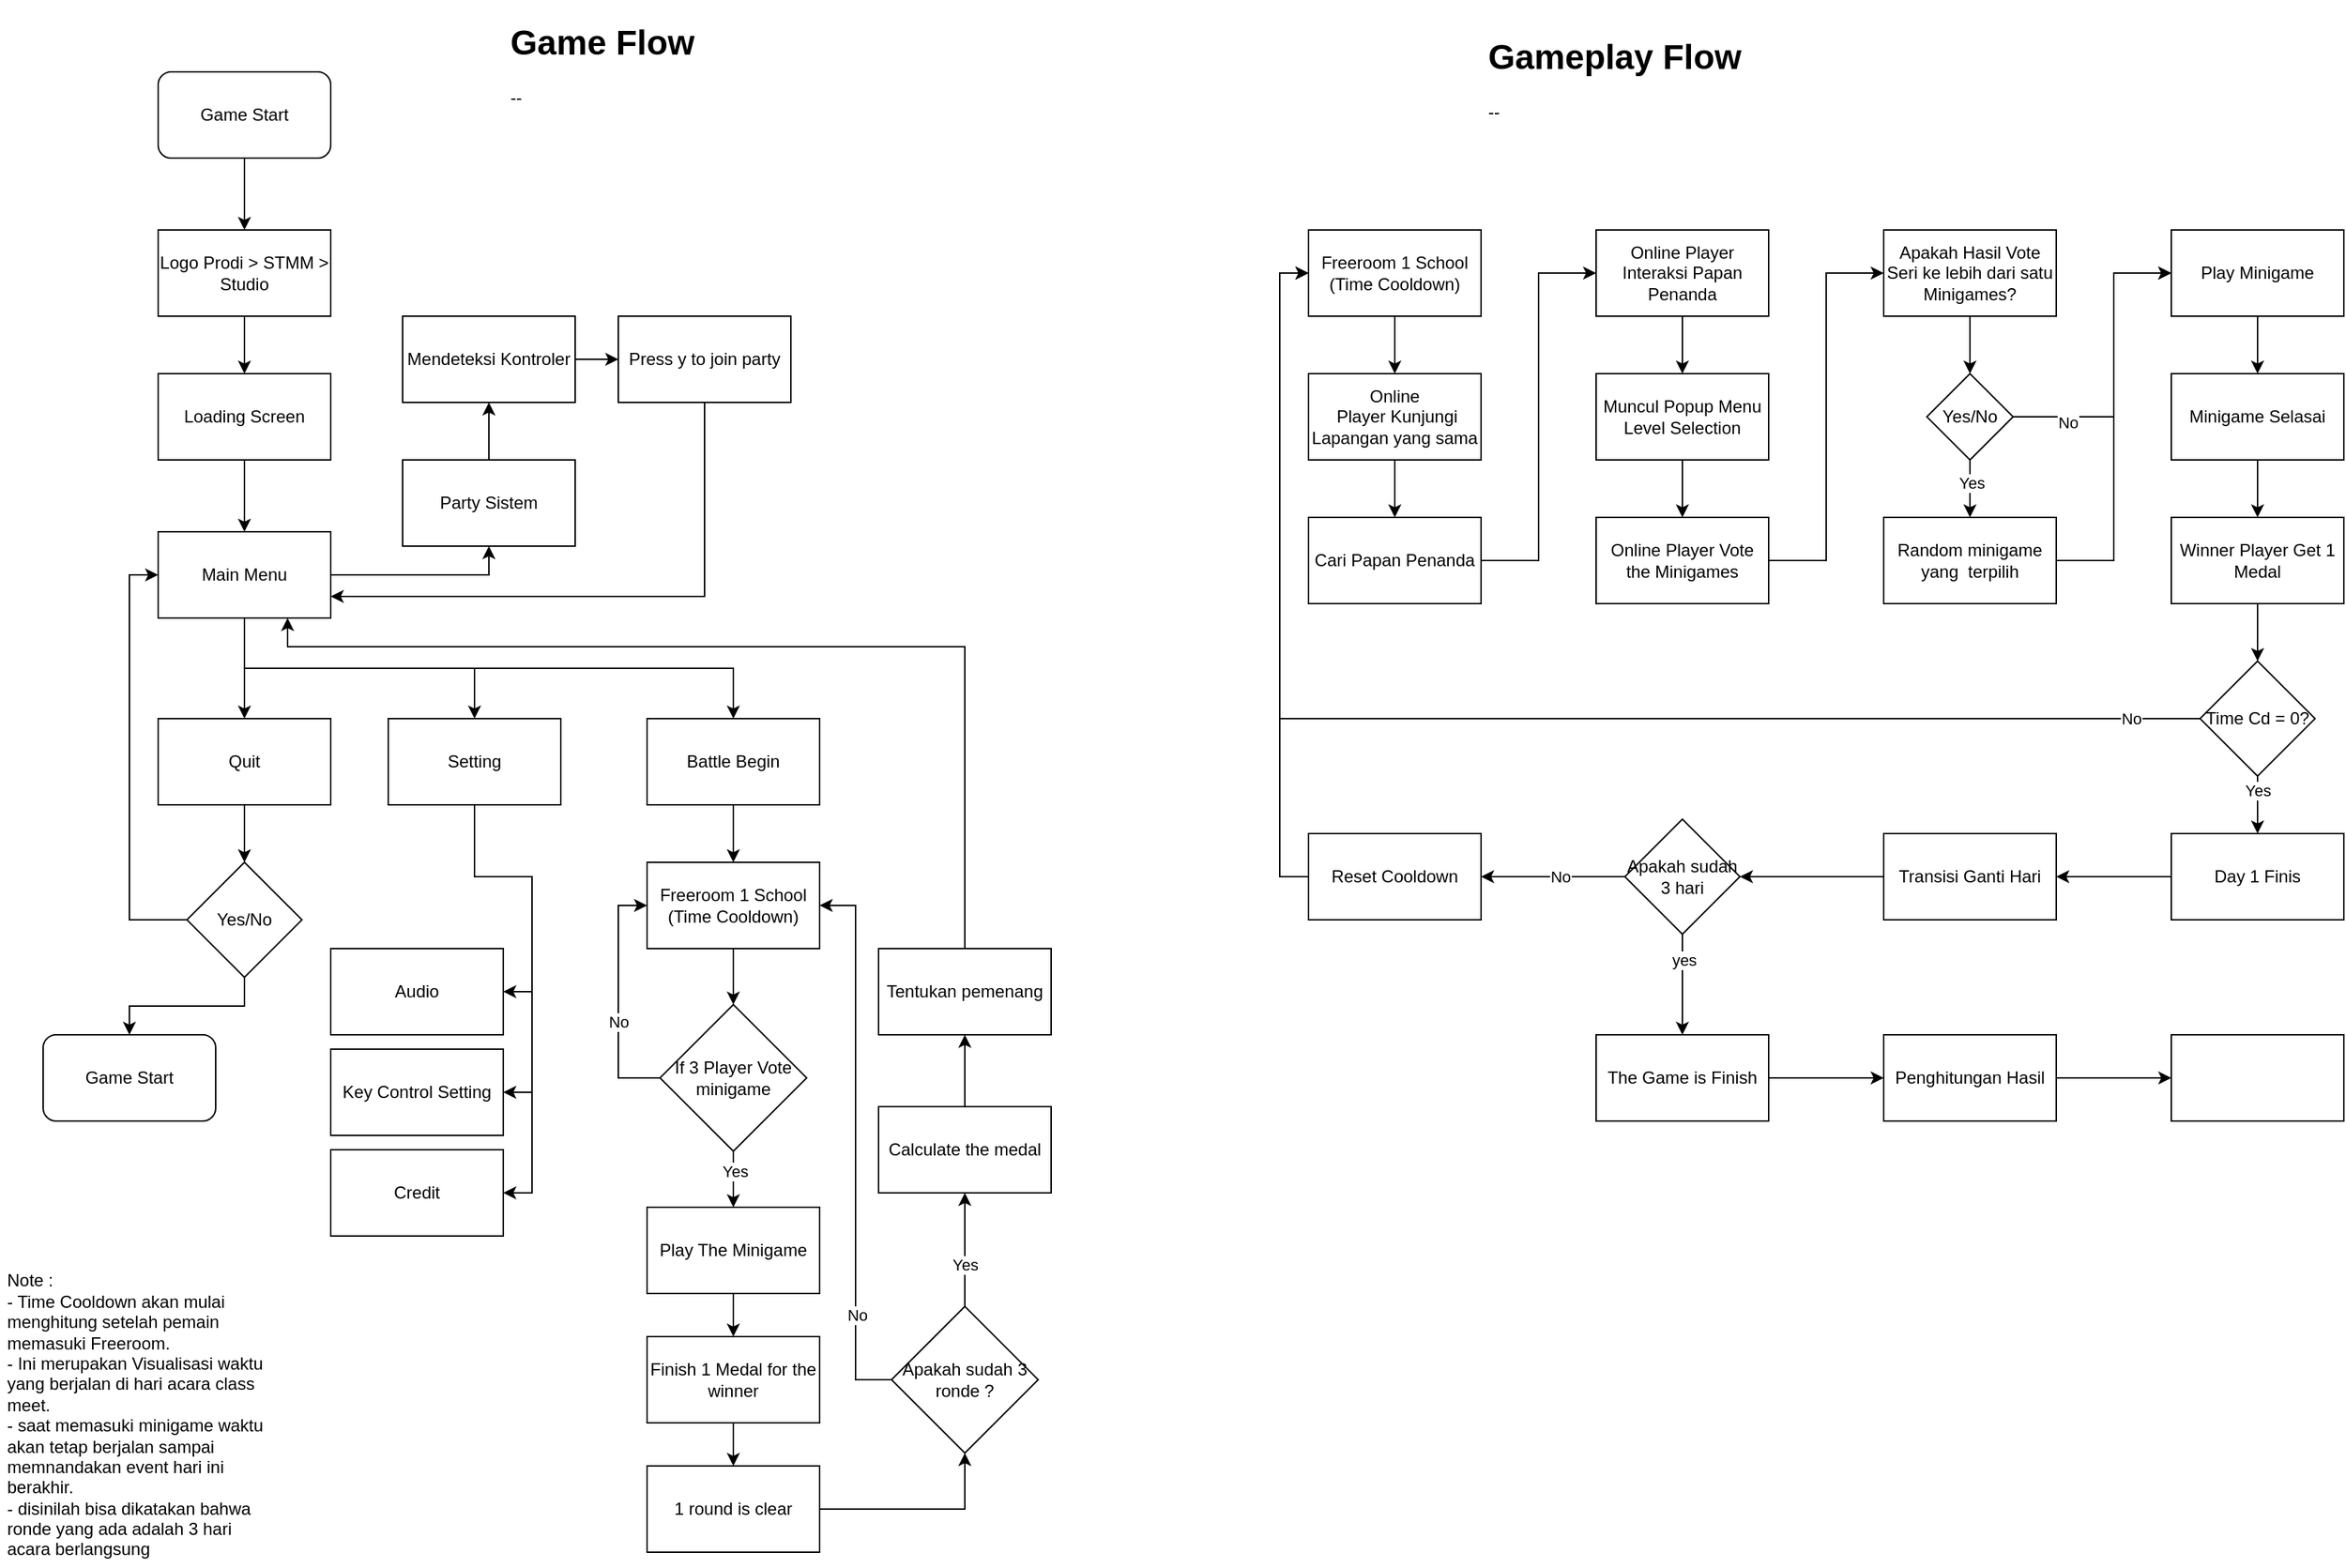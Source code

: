 <mxfile version="23.1.0" type="github">
  <diagram name="Page-1" id="PAmlABkw8AqGcg0zfsbD">
    <mxGraphModel dx="1035" dy="522" grid="1" gridSize="10" guides="1" tooltips="1" connect="1" arrows="1" fold="1" page="1" pageScale="1" pageWidth="850" pageHeight="1100" math="0" shadow="0">
      <root>
        <mxCell id="0" />
        <mxCell id="1" parent="0" />
        <mxCell id="R9gAzU4-4KS_lakZ7gdE-11" value="" style="edgeStyle=orthogonalEdgeStyle;rounded=0;orthogonalLoop=1;jettySize=auto;html=1;" parent="1" source="R9gAzU4-4KS_lakZ7gdE-1" target="R9gAzU4-4KS_lakZ7gdE-2" edge="1">
          <mxGeometry relative="1" as="geometry" />
        </mxCell>
        <mxCell id="R9gAzU4-4KS_lakZ7gdE-1" value="Game Start" style="rounded=1;whiteSpace=wrap;html=1;" parent="1" vertex="1">
          <mxGeometry x="120" y="50" width="120" height="60" as="geometry" />
        </mxCell>
        <mxCell id="R9gAzU4-4KS_lakZ7gdE-12" value="" style="edgeStyle=orthogonalEdgeStyle;rounded=0;orthogonalLoop=1;jettySize=auto;html=1;" parent="1" source="R9gAzU4-4KS_lakZ7gdE-2" target="R9gAzU4-4KS_lakZ7gdE-3" edge="1">
          <mxGeometry relative="1" as="geometry" />
        </mxCell>
        <mxCell id="R9gAzU4-4KS_lakZ7gdE-2" value="Logo Prodi &amp;gt; STMM &amp;gt; Studio" style="rounded=0;whiteSpace=wrap;html=1;" parent="1" vertex="1">
          <mxGeometry x="120" y="160" width="120" height="60" as="geometry" />
        </mxCell>
        <mxCell id="R9gAzU4-4KS_lakZ7gdE-13" value="" style="edgeStyle=orthogonalEdgeStyle;rounded=0;orthogonalLoop=1;jettySize=auto;html=1;" parent="1" source="R9gAzU4-4KS_lakZ7gdE-3" target="R9gAzU4-4KS_lakZ7gdE-4" edge="1">
          <mxGeometry relative="1" as="geometry" />
        </mxCell>
        <mxCell id="R9gAzU4-4KS_lakZ7gdE-3" value="Loading Screen" style="rounded=0;whiteSpace=wrap;html=1;" parent="1" vertex="1">
          <mxGeometry x="120" y="260" width="120" height="60" as="geometry" />
        </mxCell>
        <mxCell id="R9gAzU4-4KS_lakZ7gdE-14" value="" style="edgeStyle=orthogonalEdgeStyle;rounded=0;orthogonalLoop=1;jettySize=auto;html=1;" parent="1" source="R9gAzU4-4KS_lakZ7gdE-4" target="R9gAzU4-4KS_lakZ7gdE-5" edge="1">
          <mxGeometry relative="1" as="geometry" />
        </mxCell>
        <mxCell id="R9gAzU4-4KS_lakZ7gdE-23" style="edgeStyle=orthogonalEdgeStyle;rounded=0;orthogonalLoop=1;jettySize=auto;html=1;exitX=0.5;exitY=1;exitDx=0;exitDy=0;entryX=0.5;entryY=0;entryDx=0;entryDy=0;" parent="1" source="R9gAzU4-4KS_lakZ7gdE-4" target="R9gAzU4-4KS_lakZ7gdE-15" edge="1">
          <mxGeometry relative="1" as="geometry" />
        </mxCell>
        <mxCell id="R9gAzU4-4KS_lakZ7gdE-26" style="edgeStyle=orthogonalEdgeStyle;rounded=0;orthogonalLoop=1;jettySize=auto;html=1;exitX=1;exitY=0.5;exitDx=0;exitDy=0;entryX=0.5;entryY=1;entryDx=0;entryDy=0;" parent="1" source="R9gAzU4-4KS_lakZ7gdE-4" target="R9gAzU4-4KS_lakZ7gdE-24" edge="1">
          <mxGeometry relative="1" as="geometry" />
        </mxCell>
        <mxCell id="R9gAzU4-4KS_lakZ7gdE-36" style="edgeStyle=orthogonalEdgeStyle;rounded=0;orthogonalLoop=1;jettySize=auto;html=1;exitX=0.5;exitY=1;exitDx=0;exitDy=0;entryX=0.5;entryY=0;entryDx=0;entryDy=0;" parent="1" source="R9gAzU4-4KS_lakZ7gdE-4" target="R9gAzU4-4KS_lakZ7gdE-35" edge="1">
          <mxGeometry relative="1" as="geometry" />
        </mxCell>
        <mxCell id="R9gAzU4-4KS_lakZ7gdE-4" value="Main Menu" style="rounded=0;whiteSpace=wrap;html=1;" parent="1" vertex="1">
          <mxGeometry x="120" y="370" width="120" height="60" as="geometry" />
        </mxCell>
        <mxCell id="R9gAzU4-4KS_lakZ7gdE-9" style="edgeStyle=orthogonalEdgeStyle;rounded=0;orthogonalLoop=1;jettySize=auto;html=1;" parent="1" source="R9gAzU4-4KS_lakZ7gdE-5" target="R9gAzU4-4KS_lakZ7gdE-6" edge="1">
          <mxGeometry relative="1" as="geometry" />
        </mxCell>
        <mxCell id="R9gAzU4-4KS_lakZ7gdE-5" value="Quit" style="rounded=0;whiteSpace=wrap;html=1;" parent="1" vertex="1">
          <mxGeometry x="120" y="500" width="120" height="60" as="geometry" />
        </mxCell>
        <mxCell id="R9gAzU4-4KS_lakZ7gdE-8" style="edgeStyle=orthogonalEdgeStyle;rounded=0;orthogonalLoop=1;jettySize=auto;html=1;entryX=0.5;entryY=0;entryDx=0;entryDy=0;" parent="1" source="R9gAzU4-4KS_lakZ7gdE-6" target="R9gAzU4-4KS_lakZ7gdE-7" edge="1">
          <mxGeometry relative="1" as="geometry" />
        </mxCell>
        <mxCell id="R9gAzU4-4KS_lakZ7gdE-10" style="edgeStyle=orthogonalEdgeStyle;rounded=0;orthogonalLoop=1;jettySize=auto;html=1;exitX=0;exitY=0.5;exitDx=0;exitDy=0;entryX=0;entryY=0.5;entryDx=0;entryDy=0;" parent="1" source="R9gAzU4-4KS_lakZ7gdE-6" target="R9gAzU4-4KS_lakZ7gdE-4" edge="1">
          <mxGeometry relative="1" as="geometry" />
        </mxCell>
        <mxCell id="R9gAzU4-4KS_lakZ7gdE-6" value="Yes/No" style="rhombus;whiteSpace=wrap;html=1;" parent="1" vertex="1">
          <mxGeometry x="140" y="600" width="80" height="80" as="geometry" />
        </mxCell>
        <mxCell id="R9gAzU4-4KS_lakZ7gdE-7" value="Game Start" style="rounded=1;whiteSpace=wrap;html=1;" parent="1" vertex="1">
          <mxGeometry x="40" y="720" width="120" height="60" as="geometry" />
        </mxCell>
        <mxCell id="R9gAzU4-4KS_lakZ7gdE-20" style="edgeStyle=orthogonalEdgeStyle;rounded=0;orthogonalLoop=1;jettySize=auto;html=1;exitX=0.5;exitY=1;exitDx=0;exitDy=0;entryX=1;entryY=0.5;entryDx=0;entryDy=0;" parent="1" source="R9gAzU4-4KS_lakZ7gdE-15" target="R9gAzU4-4KS_lakZ7gdE-16" edge="1">
          <mxGeometry relative="1" as="geometry" />
        </mxCell>
        <mxCell id="R9gAzU4-4KS_lakZ7gdE-21" style="edgeStyle=orthogonalEdgeStyle;rounded=0;orthogonalLoop=1;jettySize=auto;html=1;exitX=0.5;exitY=1;exitDx=0;exitDy=0;entryX=1;entryY=0.5;entryDx=0;entryDy=0;" parent="1" source="R9gAzU4-4KS_lakZ7gdE-15" target="R9gAzU4-4KS_lakZ7gdE-17" edge="1">
          <mxGeometry relative="1" as="geometry">
            <Array as="points">
              <mxPoint x="340" y="610" />
              <mxPoint x="380" y="610" />
              <mxPoint x="380" y="760" />
            </Array>
          </mxGeometry>
        </mxCell>
        <mxCell id="R9gAzU4-4KS_lakZ7gdE-22" style="edgeStyle=orthogonalEdgeStyle;rounded=0;orthogonalLoop=1;jettySize=auto;html=1;exitX=0.5;exitY=1;exitDx=0;exitDy=0;entryX=1;entryY=0.5;entryDx=0;entryDy=0;" parent="1" source="R9gAzU4-4KS_lakZ7gdE-15" target="R9gAzU4-4KS_lakZ7gdE-18" edge="1">
          <mxGeometry relative="1" as="geometry">
            <Array as="points">
              <mxPoint x="340" y="610" />
              <mxPoint x="380" y="610" />
              <mxPoint x="380" y="830" />
            </Array>
          </mxGeometry>
        </mxCell>
        <mxCell id="R9gAzU4-4KS_lakZ7gdE-15" value="Setting" style="rounded=0;whiteSpace=wrap;html=1;" parent="1" vertex="1">
          <mxGeometry x="280" y="500" width="120" height="60" as="geometry" />
        </mxCell>
        <mxCell id="R9gAzU4-4KS_lakZ7gdE-16" value="Audio" style="rounded=0;whiteSpace=wrap;html=1;" parent="1" vertex="1">
          <mxGeometry x="240" y="660" width="120" height="60" as="geometry" />
        </mxCell>
        <mxCell id="R9gAzU4-4KS_lakZ7gdE-17" value="Key Control Setting" style="rounded=0;whiteSpace=wrap;html=1;" parent="1" vertex="1">
          <mxGeometry x="240" y="730" width="120" height="60" as="geometry" />
        </mxCell>
        <mxCell id="R9gAzU4-4KS_lakZ7gdE-18" value="Credit" style="rounded=0;whiteSpace=wrap;html=1;" parent="1" vertex="1">
          <mxGeometry x="240" y="800" width="120" height="60" as="geometry" />
        </mxCell>
        <mxCell id="R9gAzU4-4KS_lakZ7gdE-29" value="" style="edgeStyle=orthogonalEdgeStyle;rounded=0;orthogonalLoop=1;jettySize=auto;html=1;" parent="1" source="R9gAzU4-4KS_lakZ7gdE-24" target="R9gAzU4-4KS_lakZ7gdE-28" edge="1">
          <mxGeometry relative="1" as="geometry" />
        </mxCell>
        <mxCell id="R9gAzU4-4KS_lakZ7gdE-24" value="Party Sistem" style="rounded=0;whiteSpace=wrap;html=1;" parent="1" vertex="1">
          <mxGeometry x="290" y="320" width="120" height="60" as="geometry" />
        </mxCell>
        <mxCell id="R9gAzU4-4KS_lakZ7gdE-31" value="" style="edgeStyle=orthogonalEdgeStyle;rounded=0;orthogonalLoop=1;jettySize=auto;html=1;" parent="1" source="R9gAzU4-4KS_lakZ7gdE-28" target="R9gAzU4-4KS_lakZ7gdE-30" edge="1">
          <mxGeometry relative="1" as="geometry" />
        </mxCell>
        <mxCell id="R9gAzU4-4KS_lakZ7gdE-28" value="Mendeteksi Kontroler" style="rounded=0;whiteSpace=wrap;html=1;" parent="1" vertex="1">
          <mxGeometry x="290" y="220" width="120" height="60" as="geometry" />
        </mxCell>
        <mxCell id="R9gAzU4-4KS_lakZ7gdE-33" style="edgeStyle=orthogonalEdgeStyle;rounded=0;orthogonalLoop=1;jettySize=auto;html=1;exitX=0.5;exitY=1;exitDx=0;exitDy=0;entryX=1;entryY=0.75;entryDx=0;entryDy=0;" parent="1" source="R9gAzU4-4KS_lakZ7gdE-30" target="R9gAzU4-4KS_lakZ7gdE-4" edge="1">
          <mxGeometry relative="1" as="geometry" />
        </mxCell>
        <mxCell id="R9gAzU4-4KS_lakZ7gdE-30" value="Press y to join party" style="rounded=0;whiteSpace=wrap;html=1;" parent="1" vertex="1">
          <mxGeometry x="440" y="220" width="120" height="60" as="geometry" />
        </mxCell>
        <mxCell id="R9gAzU4-4KS_lakZ7gdE-42" value="" style="edgeStyle=orthogonalEdgeStyle;rounded=0;orthogonalLoop=1;jettySize=auto;html=1;" parent="1" source="R9gAzU4-4KS_lakZ7gdE-35" target="R9gAzU4-4KS_lakZ7gdE-37" edge="1">
          <mxGeometry relative="1" as="geometry" />
        </mxCell>
        <mxCell id="R9gAzU4-4KS_lakZ7gdE-35" value="Battle Begin" style="rounded=0;whiteSpace=wrap;html=1;" parent="1" vertex="1">
          <mxGeometry x="460" y="500" width="120" height="60" as="geometry" />
        </mxCell>
        <mxCell id="R9gAzU4-4KS_lakZ7gdE-43" value="" style="edgeStyle=orthogonalEdgeStyle;rounded=0;orthogonalLoop=1;jettySize=auto;html=1;" parent="1" source="R9gAzU4-4KS_lakZ7gdE-37" target="R9gAzU4-4KS_lakZ7gdE-39" edge="1">
          <mxGeometry relative="1" as="geometry" />
        </mxCell>
        <mxCell id="R9gAzU4-4KS_lakZ7gdE-37" value="Freeroom 1 School&lt;br&gt;(Time Cooldown)" style="rounded=0;whiteSpace=wrap;html=1;" parent="1" vertex="1">
          <mxGeometry x="460" y="600" width="120" height="60" as="geometry" />
        </mxCell>
        <mxCell id="R9gAzU4-4KS_lakZ7gdE-40" style="edgeStyle=orthogonalEdgeStyle;rounded=0;orthogonalLoop=1;jettySize=auto;html=1;exitX=0;exitY=0.5;exitDx=0;exitDy=0;entryX=0;entryY=0.5;entryDx=0;entryDy=0;" parent="1" source="R9gAzU4-4KS_lakZ7gdE-39" target="R9gAzU4-4KS_lakZ7gdE-37" edge="1">
          <mxGeometry relative="1" as="geometry" />
        </mxCell>
        <mxCell id="R9gAzU4-4KS_lakZ7gdE-41" value="No" style="edgeLabel;html=1;align=center;verticalAlign=middle;resizable=0;points=[];" parent="R9gAzU4-4KS_lakZ7gdE-40" vertex="1" connectable="0">
          <mxGeometry x="-0.195" relative="1" as="geometry">
            <mxPoint as="offset" />
          </mxGeometry>
        </mxCell>
        <mxCell id="R9gAzU4-4KS_lakZ7gdE-45" value="" style="edgeStyle=orthogonalEdgeStyle;rounded=0;orthogonalLoop=1;jettySize=auto;html=1;" parent="1" source="R9gAzU4-4KS_lakZ7gdE-39" target="R9gAzU4-4KS_lakZ7gdE-44" edge="1">
          <mxGeometry relative="1" as="geometry" />
        </mxCell>
        <mxCell id="R9gAzU4-4KS_lakZ7gdE-46" value="Yes" style="edgeLabel;html=1;align=center;verticalAlign=middle;resizable=0;points=[];" parent="R9gAzU4-4KS_lakZ7gdE-45" vertex="1" connectable="0">
          <mxGeometry x="-0.286" y="1" relative="1" as="geometry">
            <mxPoint y="-1" as="offset" />
          </mxGeometry>
        </mxCell>
        <mxCell id="R9gAzU4-4KS_lakZ7gdE-39" value="If 3 Player Vote minigame" style="rhombus;whiteSpace=wrap;html=1;" parent="1" vertex="1">
          <mxGeometry x="469" y="699" width="102" height="102" as="geometry" />
        </mxCell>
        <mxCell id="R9gAzU4-4KS_lakZ7gdE-48" value="" style="edgeStyle=orthogonalEdgeStyle;rounded=0;orthogonalLoop=1;jettySize=auto;html=1;" parent="1" source="R9gAzU4-4KS_lakZ7gdE-44" target="R9gAzU4-4KS_lakZ7gdE-47" edge="1">
          <mxGeometry relative="1" as="geometry" />
        </mxCell>
        <mxCell id="R9gAzU4-4KS_lakZ7gdE-44" value="Play The Minigame" style="rounded=0;whiteSpace=wrap;html=1;" parent="1" vertex="1">
          <mxGeometry x="460" y="840" width="120" height="60" as="geometry" />
        </mxCell>
        <mxCell id="R9gAzU4-4KS_lakZ7gdE-50" value="" style="edgeStyle=orthogonalEdgeStyle;rounded=0;orthogonalLoop=1;jettySize=auto;html=1;" parent="1" source="R9gAzU4-4KS_lakZ7gdE-47" target="R9gAzU4-4KS_lakZ7gdE-49" edge="1">
          <mxGeometry relative="1" as="geometry" />
        </mxCell>
        <mxCell id="R9gAzU4-4KS_lakZ7gdE-47" value="Finish 1 Medal for the winner" style="whiteSpace=wrap;html=1;rounded=0;" parent="1" vertex="1">
          <mxGeometry x="460" y="930" width="120" height="60" as="geometry" />
        </mxCell>
        <mxCell id="R9gAzU4-4KS_lakZ7gdE-52" style="edgeStyle=orthogonalEdgeStyle;rounded=0;orthogonalLoop=1;jettySize=auto;html=1;exitX=1;exitY=0.5;exitDx=0;exitDy=0;entryX=0.5;entryY=1;entryDx=0;entryDy=0;" parent="1" source="R9gAzU4-4KS_lakZ7gdE-49" target="R9gAzU4-4KS_lakZ7gdE-51" edge="1">
          <mxGeometry relative="1" as="geometry" />
        </mxCell>
        <mxCell id="R9gAzU4-4KS_lakZ7gdE-49" value="1 round is clear" style="whiteSpace=wrap;html=1;rounded=0;" parent="1" vertex="1">
          <mxGeometry x="460" y="1020" width="120" height="60" as="geometry" />
        </mxCell>
        <mxCell id="R9gAzU4-4KS_lakZ7gdE-53" style="edgeStyle=orthogonalEdgeStyle;rounded=0;orthogonalLoop=1;jettySize=auto;html=1;exitX=0;exitY=0.5;exitDx=0;exitDy=0;entryX=1;entryY=0.5;entryDx=0;entryDy=0;" parent="1" source="R9gAzU4-4KS_lakZ7gdE-51" target="R9gAzU4-4KS_lakZ7gdE-37" edge="1">
          <mxGeometry relative="1" as="geometry" />
        </mxCell>
        <mxCell id="R9gAzU4-4KS_lakZ7gdE-54" value="No" style="edgeLabel;html=1;align=center;verticalAlign=middle;resizable=0;points=[];" parent="R9gAzU4-4KS_lakZ7gdE-53" vertex="1" connectable="0">
          <mxGeometry x="-0.629" y="-1" relative="1" as="geometry">
            <mxPoint as="offset" />
          </mxGeometry>
        </mxCell>
        <mxCell id="R9gAzU4-4KS_lakZ7gdE-56" style="edgeStyle=orthogonalEdgeStyle;rounded=0;orthogonalLoop=1;jettySize=auto;html=1;exitX=0.5;exitY=0;exitDx=0;exitDy=0;entryX=0.5;entryY=1;entryDx=0;entryDy=0;" parent="1" source="R9gAzU4-4KS_lakZ7gdE-51" target="R9gAzU4-4KS_lakZ7gdE-55" edge="1">
          <mxGeometry relative="1" as="geometry" />
        </mxCell>
        <mxCell id="R9gAzU4-4KS_lakZ7gdE-60" value="Yes" style="edgeLabel;html=1;align=center;verticalAlign=middle;resizable=0;points=[];" parent="R9gAzU4-4KS_lakZ7gdE-56" vertex="1" connectable="0">
          <mxGeometry x="0.172" relative="1" as="geometry">
            <mxPoint y="17" as="offset" />
          </mxGeometry>
        </mxCell>
        <mxCell id="R9gAzU4-4KS_lakZ7gdE-51" value="Apakah sudah 3 ronde ?" style="rhombus;whiteSpace=wrap;html=1;" parent="1" vertex="1">
          <mxGeometry x="630" y="909" width="102" height="102" as="geometry" />
        </mxCell>
        <mxCell id="R9gAzU4-4KS_lakZ7gdE-58" value="" style="edgeStyle=orthogonalEdgeStyle;rounded=0;orthogonalLoop=1;jettySize=auto;html=1;" parent="1" source="R9gAzU4-4KS_lakZ7gdE-55" target="R9gAzU4-4KS_lakZ7gdE-57" edge="1">
          <mxGeometry relative="1" as="geometry" />
        </mxCell>
        <mxCell id="R9gAzU4-4KS_lakZ7gdE-55" value="Calculate the medal" style="rounded=0;whiteSpace=wrap;html=1;" parent="1" vertex="1">
          <mxGeometry x="621" y="770" width="120" height="60" as="geometry" />
        </mxCell>
        <mxCell id="R9gAzU4-4KS_lakZ7gdE-59" style="edgeStyle=orthogonalEdgeStyle;rounded=0;orthogonalLoop=1;jettySize=auto;html=1;exitX=0.5;exitY=0;exitDx=0;exitDy=0;entryX=0.75;entryY=1;entryDx=0;entryDy=0;" parent="1" source="R9gAzU4-4KS_lakZ7gdE-57" target="R9gAzU4-4KS_lakZ7gdE-4" edge="1">
          <mxGeometry relative="1" as="geometry">
            <Array as="points">
              <mxPoint x="681" y="450" />
              <mxPoint x="210" y="450" />
            </Array>
          </mxGeometry>
        </mxCell>
        <mxCell id="R9gAzU4-4KS_lakZ7gdE-57" value="Tentukan pemenang" style="rounded=0;whiteSpace=wrap;html=1;" parent="1" vertex="1">
          <mxGeometry x="621" y="660" width="120" height="60" as="geometry" />
        </mxCell>
        <mxCell id="R9gAzU4-4KS_lakZ7gdE-61" value="&lt;br&gt;Note : &lt;br&gt;- Time Cooldown akan mulai&amp;nbsp; &amp;nbsp; &amp;nbsp; menghitung setelah pemain memasuki Freeroom.&lt;br&gt;- Ini merupakan Visualisasi waktu yang berjalan di hari acara class meet.&lt;br&gt;- saat memasuki minigame waktu akan tetap berjalan sampai memnandakan event hari ini berakhir.&lt;br&gt;- disinilah bisa dikatakan bahwa ronde yang ada adalah 3 hari acara berlangsung&lt;br&gt;" style="text;html=1;strokeColor=none;fillColor=none;spacing=5;spacingTop=-20;whiteSpace=wrap;overflow=hidden;rounded=0;" parent="1" vertex="1">
          <mxGeometry x="10" y="880" width="190" height="210" as="geometry" />
        </mxCell>
        <mxCell id="R9gAzU4-4KS_lakZ7gdE-63" value="&lt;h1&gt;Game Flow&lt;/h1&gt;&lt;p&gt;--&lt;/p&gt;" style="text;html=1;strokeColor=none;fillColor=none;spacing=5;spacingTop=-20;whiteSpace=wrap;overflow=hidden;rounded=0;" parent="1" vertex="1">
          <mxGeometry x="360" y="10" width="190" height="70" as="geometry" />
        </mxCell>
        <mxCell id="dnqeTT22_9KrPis70-YO-4" value="" style="edgeStyle=orthogonalEdgeStyle;rounded=0;orthogonalLoop=1;jettySize=auto;html=1;" edge="1" parent="1" source="dnqeTT22_9KrPis70-YO-1" target="dnqeTT22_9KrPis70-YO-3">
          <mxGeometry relative="1" as="geometry" />
        </mxCell>
        <mxCell id="dnqeTT22_9KrPis70-YO-1" value="Freeroom 1 School&lt;br&gt;(Time Cooldown)" style="whiteSpace=wrap;html=1;rounded=0;" vertex="1" parent="1">
          <mxGeometry x="920" y="160" width="120" height="60" as="geometry" />
        </mxCell>
        <mxCell id="dnqeTT22_9KrPis70-YO-2" value="&lt;h1&gt;Gameplay Flow&lt;/h1&gt;&lt;p&gt;--&lt;/p&gt;" style="text;html=1;strokeColor=none;fillColor=none;spacing=5;spacingTop=-20;whiteSpace=wrap;overflow=hidden;rounded=0;" vertex="1" parent="1">
          <mxGeometry x="1040" y="20" width="190" height="70" as="geometry" />
        </mxCell>
        <mxCell id="dnqeTT22_9KrPis70-YO-6" value="" style="edgeStyle=orthogonalEdgeStyle;rounded=0;orthogonalLoop=1;jettySize=auto;html=1;" edge="1" parent="1" source="dnqeTT22_9KrPis70-YO-3" target="dnqeTT22_9KrPis70-YO-5">
          <mxGeometry relative="1" as="geometry" />
        </mxCell>
        <mxCell id="dnqeTT22_9KrPis70-YO-3" value="Online&lt;br&gt;&amp;nbsp;Player Kunjungi Lapangan yang sama" style="whiteSpace=wrap;html=1;rounded=0;" vertex="1" parent="1">
          <mxGeometry x="920" y="260" width="120" height="60" as="geometry" />
        </mxCell>
        <mxCell id="dnqeTT22_9KrPis70-YO-15" style="edgeStyle=orthogonalEdgeStyle;rounded=0;orthogonalLoop=1;jettySize=auto;html=1;exitX=1;exitY=0.5;exitDx=0;exitDy=0;entryX=0;entryY=0.5;entryDx=0;entryDy=0;" edge="1" parent="1" source="dnqeTT22_9KrPis70-YO-5" target="dnqeTT22_9KrPis70-YO-7">
          <mxGeometry relative="1" as="geometry" />
        </mxCell>
        <mxCell id="dnqeTT22_9KrPis70-YO-5" value="Cari Papan Penanda" style="whiteSpace=wrap;html=1;rounded=0;" vertex="1" parent="1">
          <mxGeometry x="920" y="360" width="120" height="60" as="geometry" />
        </mxCell>
        <mxCell id="dnqeTT22_9KrPis70-YO-10" value="" style="edgeStyle=orthogonalEdgeStyle;rounded=0;orthogonalLoop=1;jettySize=auto;html=1;" edge="1" parent="1" source="dnqeTT22_9KrPis70-YO-7" target="dnqeTT22_9KrPis70-YO-9">
          <mxGeometry relative="1" as="geometry" />
        </mxCell>
        <mxCell id="dnqeTT22_9KrPis70-YO-7" value="Online Player Interaksi Papan Penanda" style="whiteSpace=wrap;html=1;rounded=0;" vertex="1" parent="1">
          <mxGeometry x="1120" y="160" width="120" height="60" as="geometry" />
        </mxCell>
        <mxCell id="dnqeTT22_9KrPis70-YO-12" value="" style="edgeStyle=orthogonalEdgeStyle;rounded=0;orthogonalLoop=1;jettySize=auto;html=1;" edge="1" parent="1" source="dnqeTT22_9KrPis70-YO-9" target="dnqeTT22_9KrPis70-YO-11">
          <mxGeometry relative="1" as="geometry" />
        </mxCell>
        <mxCell id="dnqeTT22_9KrPis70-YO-9" value="Muncul Popup Menu Level Selection" style="whiteSpace=wrap;html=1;rounded=0;" vertex="1" parent="1">
          <mxGeometry x="1120" y="260" width="120" height="60" as="geometry" />
        </mxCell>
        <mxCell id="dnqeTT22_9KrPis70-YO-22" style="edgeStyle=orthogonalEdgeStyle;rounded=0;orthogonalLoop=1;jettySize=auto;html=1;exitX=1;exitY=0.5;exitDx=0;exitDy=0;entryX=0;entryY=0.5;entryDx=0;entryDy=0;" edge="1" parent="1" source="dnqeTT22_9KrPis70-YO-11" target="dnqeTT22_9KrPis70-YO-18">
          <mxGeometry relative="1" as="geometry" />
        </mxCell>
        <mxCell id="dnqeTT22_9KrPis70-YO-11" value="Online Player Vote the Minigames" style="whiteSpace=wrap;html=1;rounded=0;" vertex="1" parent="1">
          <mxGeometry x="1120" y="360" width="120" height="60" as="geometry" />
        </mxCell>
        <mxCell id="dnqeTT22_9KrPis70-YO-21" value="" style="edgeStyle=orthogonalEdgeStyle;rounded=0;orthogonalLoop=1;jettySize=auto;html=1;" edge="1" parent="1" source="dnqeTT22_9KrPis70-YO-18" target="dnqeTT22_9KrPis70-YO-20">
          <mxGeometry relative="1" as="geometry" />
        </mxCell>
        <mxCell id="dnqeTT22_9KrPis70-YO-18" value="Apakah Hasil Vote Seri ke lebih dari satu Minigames?" style="whiteSpace=wrap;html=1;rounded=0;" vertex="1" parent="1">
          <mxGeometry x="1320" y="160" width="120" height="60" as="geometry" />
        </mxCell>
        <mxCell id="dnqeTT22_9KrPis70-YO-24" value="" style="edgeStyle=orthogonalEdgeStyle;rounded=0;orthogonalLoop=1;jettySize=auto;html=1;" edge="1" parent="1" source="dnqeTT22_9KrPis70-YO-20" target="dnqeTT22_9KrPis70-YO-23">
          <mxGeometry relative="1" as="geometry" />
        </mxCell>
        <mxCell id="dnqeTT22_9KrPis70-YO-25" value="Yes" style="edgeLabel;html=1;align=center;verticalAlign=middle;resizable=0;points=[];" vertex="1" connectable="0" parent="dnqeTT22_9KrPis70-YO-24">
          <mxGeometry x="-0.2" y="1" relative="1" as="geometry">
            <mxPoint as="offset" />
          </mxGeometry>
        </mxCell>
        <mxCell id="dnqeTT22_9KrPis70-YO-29" style="edgeStyle=orthogonalEdgeStyle;rounded=0;orthogonalLoop=1;jettySize=auto;html=1;exitX=1;exitY=0.5;exitDx=0;exitDy=0;entryX=0;entryY=0.5;entryDx=0;entryDy=0;" edge="1" parent="1" source="dnqeTT22_9KrPis70-YO-20" target="dnqeTT22_9KrPis70-YO-27">
          <mxGeometry relative="1" as="geometry">
            <Array as="points">
              <mxPoint x="1480" y="290" />
              <mxPoint x="1480" y="190" />
            </Array>
          </mxGeometry>
        </mxCell>
        <mxCell id="dnqeTT22_9KrPis70-YO-30" value="No" style="edgeLabel;html=1;align=center;verticalAlign=middle;resizable=0;points=[];" vertex="1" connectable="0" parent="dnqeTT22_9KrPis70-YO-29">
          <mxGeometry x="-0.638" y="-4" relative="1" as="geometry">
            <mxPoint as="offset" />
          </mxGeometry>
        </mxCell>
        <mxCell id="dnqeTT22_9KrPis70-YO-20" value="Yes/No" style="rhombus;whiteSpace=wrap;html=1;rounded=0;" vertex="1" parent="1">
          <mxGeometry x="1350" y="260" width="60" height="60" as="geometry" />
        </mxCell>
        <mxCell id="dnqeTT22_9KrPis70-YO-28" style="edgeStyle=orthogonalEdgeStyle;rounded=0;orthogonalLoop=1;jettySize=auto;html=1;exitX=1;exitY=0.5;exitDx=0;exitDy=0;entryX=0;entryY=0.5;entryDx=0;entryDy=0;" edge="1" parent="1" source="dnqeTT22_9KrPis70-YO-23" target="dnqeTT22_9KrPis70-YO-27">
          <mxGeometry relative="1" as="geometry" />
        </mxCell>
        <mxCell id="dnqeTT22_9KrPis70-YO-23" value="Random minigame yang&amp;nbsp; terpilih" style="whiteSpace=wrap;html=1;rounded=0;" vertex="1" parent="1">
          <mxGeometry x="1320" y="360" width="120" height="60" as="geometry" />
        </mxCell>
        <mxCell id="dnqeTT22_9KrPis70-YO-32" value="" style="edgeStyle=orthogonalEdgeStyle;rounded=0;orthogonalLoop=1;jettySize=auto;html=1;" edge="1" parent="1" source="dnqeTT22_9KrPis70-YO-27" target="dnqeTT22_9KrPis70-YO-31">
          <mxGeometry relative="1" as="geometry" />
        </mxCell>
        <mxCell id="dnqeTT22_9KrPis70-YO-27" value="Play Minigame" style="whiteSpace=wrap;html=1;rounded=0;" vertex="1" parent="1">
          <mxGeometry x="1520" y="160" width="120" height="60" as="geometry" />
        </mxCell>
        <mxCell id="dnqeTT22_9KrPis70-YO-34" value="" style="edgeStyle=orthogonalEdgeStyle;rounded=0;orthogonalLoop=1;jettySize=auto;html=1;" edge="1" parent="1" source="dnqeTT22_9KrPis70-YO-31" target="dnqeTT22_9KrPis70-YO-33">
          <mxGeometry relative="1" as="geometry" />
        </mxCell>
        <mxCell id="dnqeTT22_9KrPis70-YO-31" value="Minigame Selasai" style="whiteSpace=wrap;html=1;rounded=0;" vertex="1" parent="1">
          <mxGeometry x="1520" y="260" width="120" height="60" as="geometry" />
        </mxCell>
        <mxCell id="dnqeTT22_9KrPis70-YO-38" value="" style="edgeStyle=orthogonalEdgeStyle;rounded=0;orthogonalLoop=1;jettySize=auto;html=1;" edge="1" parent="1" source="dnqeTT22_9KrPis70-YO-33" target="dnqeTT22_9KrPis70-YO-37">
          <mxGeometry relative="1" as="geometry" />
        </mxCell>
        <mxCell id="dnqeTT22_9KrPis70-YO-33" value="Winner Player Get 1 Medal" style="whiteSpace=wrap;html=1;rounded=0;" vertex="1" parent="1">
          <mxGeometry x="1520" y="360" width="120" height="60" as="geometry" />
        </mxCell>
        <mxCell id="dnqeTT22_9KrPis70-YO-39" style="edgeStyle=orthogonalEdgeStyle;rounded=0;orthogonalLoop=1;jettySize=auto;html=1;exitX=0;exitY=0.5;exitDx=0;exitDy=0;entryX=0;entryY=0.5;entryDx=0;entryDy=0;" edge="1" parent="1" source="dnqeTT22_9KrPis70-YO-37" target="dnqeTT22_9KrPis70-YO-1">
          <mxGeometry relative="1" as="geometry" />
        </mxCell>
        <mxCell id="dnqeTT22_9KrPis70-YO-41" value="No" style="edgeLabel;html=1;align=center;verticalAlign=middle;resizable=0;points=[];" vertex="1" connectable="0" parent="dnqeTT22_9KrPis70-YO-39">
          <mxGeometry x="-0.9" relative="1" as="geometry">
            <mxPoint as="offset" />
          </mxGeometry>
        </mxCell>
        <mxCell id="dnqeTT22_9KrPis70-YO-43" value="" style="edgeStyle=orthogonalEdgeStyle;rounded=0;orthogonalLoop=1;jettySize=auto;html=1;" edge="1" parent="1" source="dnqeTT22_9KrPis70-YO-37" target="dnqeTT22_9KrPis70-YO-42">
          <mxGeometry relative="1" as="geometry" />
        </mxCell>
        <mxCell id="dnqeTT22_9KrPis70-YO-45" value="Yes" style="edgeLabel;html=1;align=center;verticalAlign=middle;resizable=0;points=[];" vertex="1" connectable="0" parent="dnqeTT22_9KrPis70-YO-43">
          <mxGeometry x="-0.508" relative="1" as="geometry">
            <mxPoint as="offset" />
          </mxGeometry>
        </mxCell>
        <mxCell id="dnqeTT22_9KrPis70-YO-37" value="Time Cd&amp;nbsp;= 0?" style="rhombus;whiteSpace=wrap;html=1;rounded=0;" vertex="1" parent="1">
          <mxGeometry x="1540" y="460" width="80" height="80" as="geometry" />
        </mxCell>
        <mxCell id="dnqeTT22_9KrPis70-YO-48" value="" style="edgeStyle=orthogonalEdgeStyle;rounded=0;orthogonalLoop=1;jettySize=auto;html=1;" edge="1" parent="1" source="dnqeTT22_9KrPis70-YO-42" target="dnqeTT22_9KrPis70-YO-47">
          <mxGeometry relative="1" as="geometry" />
        </mxCell>
        <mxCell id="dnqeTT22_9KrPis70-YO-42" value="Day 1 Finis" style="whiteSpace=wrap;html=1;rounded=0;" vertex="1" parent="1">
          <mxGeometry x="1520" y="580" width="120" height="60" as="geometry" />
        </mxCell>
        <mxCell id="dnqeTT22_9KrPis70-YO-54" value="" style="edgeStyle=orthogonalEdgeStyle;rounded=0;orthogonalLoop=1;jettySize=auto;html=1;" edge="1" parent="1" source="dnqeTT22_9KrPis70-YO-47" target="dnqeTT22_9KrPis70-YO-53">
          <mxGeometry relative="1" as="geometry" />
        </mxCell>
        <mxCell id="dnqeTT22_9KrPis70-YO-47" value="Transisi Ganti Hari" style="whiteSpace=wrap;html=1;rounded=0;" vertex="1" parent="1">
          <mxGeometry x="1320" y="580" width="120" height="60" as="geometry" />
        </mxCell>
        <mxCell id="dnqeTT22_9KrPis70-YO-56" value="" style="edgeStyle=orthogonalEdgeStyle;rounded=0;orthogonalLoop=1;jettySize=auto;html=1;" edge="1" parent="1" source="dnqeTT22_9KrPis70-YO-53" target="dnqeTT22_9KrPis70-YO-55">
          <mxGeometry relative="1" as="geometry" />
        </mxCell>
        <mxCell id="dnqeTT22_9KrPis70-YO-57" value="No" style="edgeLabel;html=1;align=center;verticalAlign=middle;resizable=0;points=[];" vertex="1" connectable="0" parent="dnqeTT22_9KrPis70-YO-56">
          <mxGeometry x="-0.088" relative="1" as="geometry">
            <mxPoint as="offset" />
          </mxGeometry>
        </mxCell>
        <mxCell id="dnqeTT22_9KrPis70-YO-60" value="" style="edgeStyle=orthogonalEdgeStyle;rounded=0;orthogonalLoop=1;jettySize=auto;html=1;" edge="1" parent="1" source="dnqeTT22_9KrPis70-YO-53" target="dnqeTT22_9KrPis70-YO-59">
          <mxGeometry relative="1" as="geometry" />
        </mxCell>
        <mxCell id="dnqeTT22_9KrPis70-YO-61" value="yes" style="edgeLabel;html=1;align=center;verticalAlign=middle;resizable=0;points=[];" vertex="1" connectable="0" parent="dnqeTT22_9KrPis70-YO-60">
          <mxGeometry x="-0.482" y="1" relative="1" as="geometry">
            <mxPoint as="offset" />
          </mxGeometry>
        </mxCell>
        <mxCell id="dnqeTT22_9KrPis70-YO-53" value="Apakah sudah 3 hari" style="rhombus;whiteSpace=wrap;html=1;rounded=0;" vertex="1" parent="1">
          <mxGeometry x="1140" y="570" width="80" height="80" as="geometry" />
        </mxCell>
        <mxCell id="dnqeTT22_9KrPis70-YO-58" style="edgeStyle=orthogonalEdgeStyle;rounded=0;orthogonalLoop=1;jettySize=auto;html=1;exitX=0;exitY=0.5;exitDx=0;exitDy=0;entryX=0;entryY=0.5;entryDx=0;entryDy=0;" edge="1" parent="1" source="dnqeTT22_9KrPis70-YO-55" target="dnqeTT22_9KrPis70-YO-1">
          <mxGeometry relative="1" as="geometry" />
        </mxCell>
        <mxCell id="dnqeTT22_9KrPis70-YO-55" value="Reset Cooldown" style="whiteSpace=wrap;html=1;rounded=0;" vertex="1" parent="1">
          <mxGeometry x="920" y="580" width="120" height="60" as="geometry" />
        </mxCell>
        <mxCell id="dnqeTT22_9KrPis70-YO-63" value="" style="edgeStyle=orthogonalEdgeStyle;rounded=0;orthogonalLoop=1;jettySize=auto;html=1;" edge="1" parent="1" source="dnqeTT22_9KrPis70-YO-59" target="dnqeTT22_9KrPis70-YO-62">
          <mxGeometry relative="1" as="geometry" />
        </mxCell>
        <mxCell id="dnqeTT22_9KrPis70-YO-59" value="The Game is Finish" style="whiteSpace=wrap;html=1;rounded=0;" vertex="1" parent="1">
          <mxGeometry x="1120" y="720" width="120" height="60" as="geometry" />
        </mxCell>
        <mxCell id="dnqeTT22_9KrPis70-YO-65" value="" style="edgeStyle=orthogonalEdgeStyle;rounded=0;orthogonalLoop=1;jettySize=auto;html=1;" edge="1" parent="1" source="dnqeTT22_9KrPis70-YO-62" target="dnqeTT22_9KrPis70-YO-64">
          <mxGeometry relative="1" as="geometry" />
        </mxCell>
        <mxCell id="dnqeTT22_9KrPis70-YO-62" value="Penghitungan Hasil" style="whiteSpace=wrap;html=1;rounded=0;" vertex="1" parent="1">
          <mxGeometry x="1320" y="720" width="120" height="60" as="geometry" />
        </mxCell>
        <mxCell id="dnqeTT22_9KrPis70-YO-64" value="" style="whiteSpace=wrap;html=1;rounded=0;" vertex="1" parent="1">
          <mxGeometry x="1520" y="720" width="120" height="60" as="geometry" />
        </mxCell>
      </root>
    </mxGraphModel>
  </diagram>
</mxfile>
